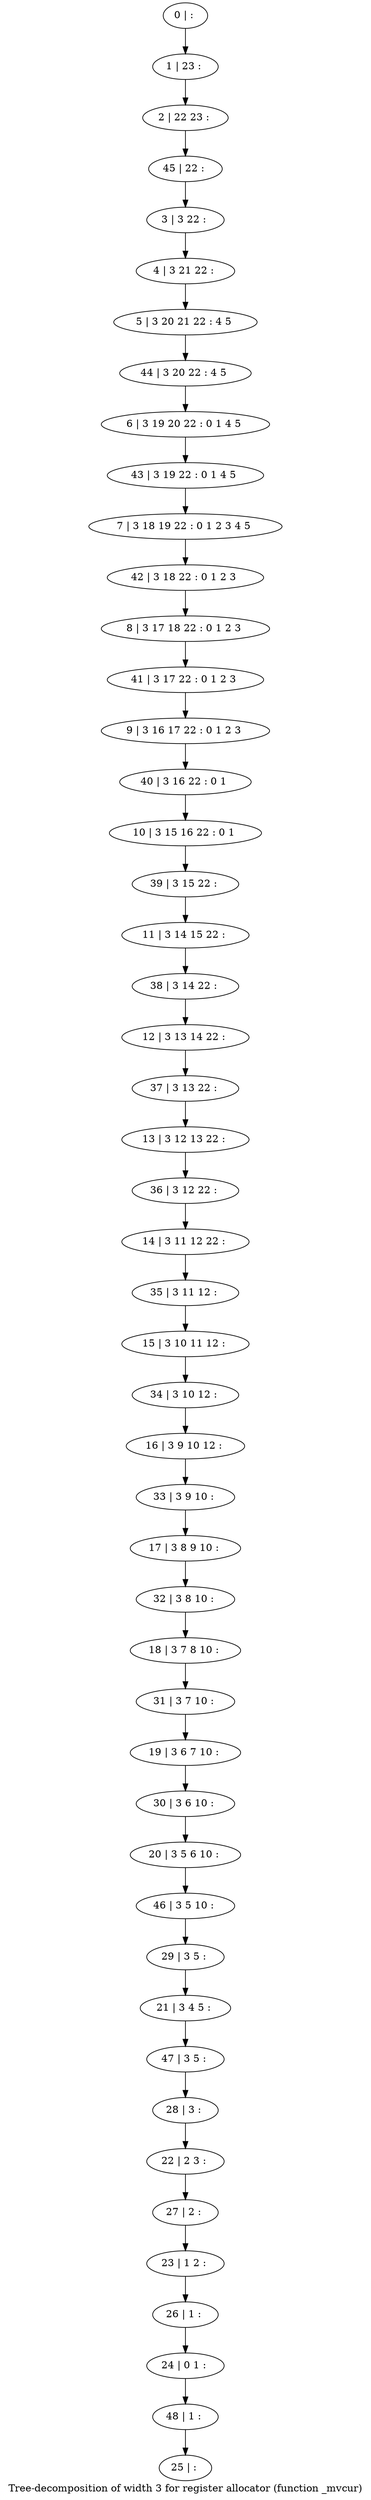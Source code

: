digraph G {
graph [label="Tree-decomposition of width 3 for register allocator (function _mvcur)"]
0[label="0 | : "];
1[label="1 | 23 : "];
2[label="2 | 22 23 : "];
3[label="3 | 3 22 : "];
4[label="4 | 3 21 22 : "];
5[label="5 | 3 20 21 22 : 4 5 "];
6[label="6 | 3 19 20 22 : 0 1 4 5 "];
7[label="7 | 3 18 19 22 : 0 1 2 3 4 5 "];
8[label="8 | 3 17 18 22 : 0 1 2 3 "];
9[label="9 | 3 16 17 22 : 0 1 2 3 "];
10[label="10 | 3 15 16 22 : 0 1 "];
11[label="11 | 3 14 15 22 : "];
12[label="12 | 3 13 14 22 : "];
13[label="13 | 3 12 13 22 : "];
14[label="14 | 3 11 12 22 : "];
15[label="15 | 3 10 11 12 : "];
16[label="16 | 3 9 10 12 : "];
17[label="17 | 3 8 9 10 : "];
18[label="18 | 3 7 8 10 : "];
19[label="19 | 3 6 7 10 : "];
20[label="20 | 3 5 6 10 : "];
21[label="21 | 3 4 5 : "];
22[label="22 | 2 3 : "];
23[label="23 | 1 2 : "];
24[label="24 | 0 1 : "];
25[label="25 | : "];
26[label="26 | 1 : "];
27[label="27 | 2 : "];
28[label="28 | 3 : "];
29[label="29 | 3 5 : "];
30[label="30 | 3 6 10 : "];
31[label="31 | 3 7 10 : "];
32[label="32 | 3 8 10 : "];
33[label="33 | 3 9 10 : "];
34[label="34 | 3 10 12 : "];
35[label="35 | 3 11 12 : "];
36[label="36 | 3 12 22 : "];
37[label="37 | 3 13 22 : "];
38[label="38 | 3 14 22 : "];
39[label="39 | 3 15 22 : "];
40[label="40 | 3 16 22 : 0 1 "];
41[label="41 | 3 17 22 : 0 1 2 3 "];
42[label="42 | 3 18 22 : 0 1 2 3 "];
43[label="43 | 3 19 22 : 0 1 4 5 "];
44[label="44 | 3 20 22 : 4 5 "];
45[label="45 | 22 : "];
46[label="46 | 3 5 10 : "];
47[label="47 | 3 5 : "];
48[label="48 | 1 : "];
0->1 ;
1->2 ;
3->4 ;
4->5 ;
26->24 ;
23->26 ;
27->23 ;
22->27 ;
28->22 ;
29->21 ;
30->20 ;
19->30 ;
31->19 ;
18->31 ;
32->18 ;
17->32 ;
33->17 ;
16->33 ;
34->16 ;
15->34 ;
35->15 ;
14->35 ;
36->14 ;
13->36 ;
37->13 ;
12->37 ;
38->12 ;
11->38 ;
39->11 ;
10->39 ;
40->10 ;
9->40 ;
41->9 ;
8->41 ;
42->8 ;
7->42 ;
43->7 ;
6->43 ;
44->6 ;
5->44 ;
45->3 ;
2->45 ;
46->29 ;
20->46 ;
47->28 ;
21->47 ;
48->25 ;
24->48 ;
}
